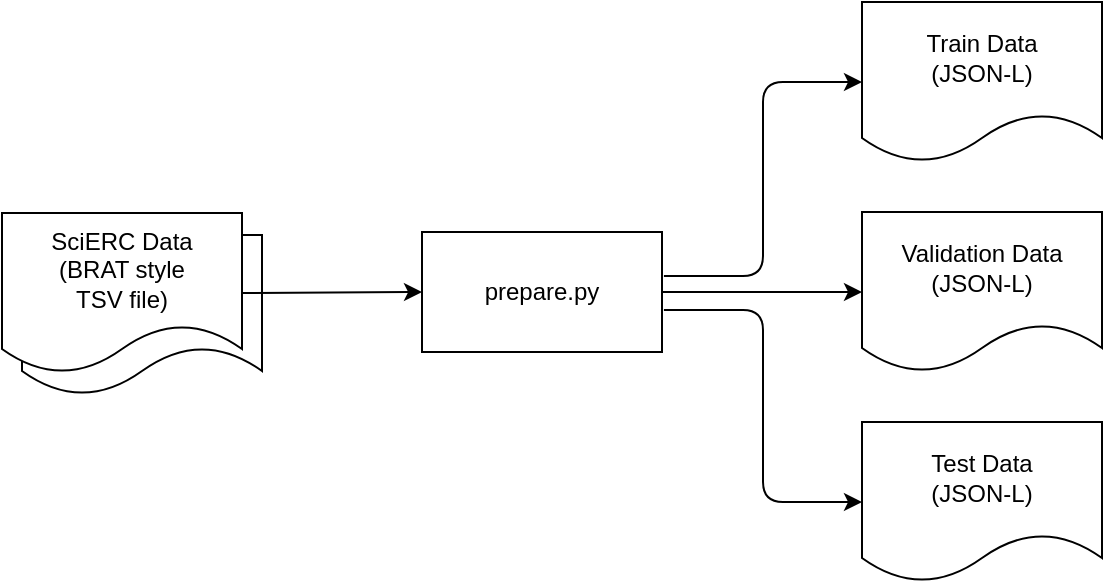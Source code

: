 <mxfile version="20.2.7" type="device"><diagram id="woejyDWcL7uJXzWuMRjW" name="Page-1"><mxGraphModel dx="865" dy="842" grid="1" gridSize="10" guides="1" tooltips="1" connect="1" arrows="1" fold="1" page="1" pageScale="1" pageWidth="850" pageHeight="1100" math="0" shadow="0"><root><mxCell id="0"/><mxCell id="1" parent="0"/><mxCell id="6NMUOcrm0IhlI5jXsOsR-2" value="prepare.py" style="rounded=0;whiteSpace=wrap;html=1;" vertex="1" parent="1"><mxGeometry x="290" y="165" width="120" height="60" as="geometry"/></mxCell><mxCell id="6NMUOcrm0IhlI5jXsOsR-5" value="" style="group" vertex="1" connectable="0" parent="1"><mxGeometry x="80" y="155.5" width="130" height="91" as="geometry"/></mxCell><mxCell id="6NMUOcrm0IhlI5jXsOsR-4" value="" style="shape=document;whiteSpace=wrap;html=1;boundedLbl=1;" vertex="1" parent="6NMUOcrm0IhlI5jXsOsR-5"><mxGeometry x="10" y="11" width="120" height="80" as="geometry"/></mxCell><mxCell id="6NMUOcrm0IhlI5jXsOsR-3" value="SciERC Data&lt;br&gt;(BRAT style&lt;br&gt;TSV file)" style="shape=document;whiteSpace=wrap;html=1;boundedLbl=1;" vertex="1" parent="6NMUOcrm0IhlI5jXsOsR-5"><mxGeometry width="120" height="80" as="geometry"/></mxCell><mxCell id="6NMUOcrm0IhlI5jXsOsR-9" value="" style="endArrow=classic;html=1;rounded=0;exitX=1;exitY=0.5;exitDx=0;exitDy=0;entryX=0;entryY=0.5;entryDx=0;entryDy=0;" edge="1" parent="1" source="6NMUOcrm0IhlI5jXsOsR-3" target="6NMUOcrm0IhlI5jXsOsR-2"><mxGeometry width="50" height="50" relative="1" as="geometry"><mxPoint x="210" y="168" as="sourcePoint"/><mxPoint x="290" y="178" as="targetPoint"/></mxGeometry></mxCell><mxCell id="6NMUOcrm0IhlI5jXsOsR-10" value="" style="edgeStyle=elbowEdgeStyle;elbow=horizontal;endArrow=classic;html=1;rounded=1;exitX=1.008;exitY=0.367;exitDx=0;exitDy=0;exitPerimeter=0;entryX=0;entryY=0.5;entryDx=0;entryDy=0;" edge="1" parent="1" source="6NMUOcrm0IhlI5jXsOsR-2" target="6NMUOcrm0IhlI5jXsOsR-6"><mxGeometry width="50" height="50" relative="1" as="geometry"><mxPoint x="400" y="450" as="sourcePoint"/><mxPoint x="450" y="400" as="targetPoint"/></mxGeometry></mxCell><mxCell id="6NMUOcrm0IhlI5jXsOsR-11" value="" style="group" vertex="1" connectable="0" parent="1"><mxGeometry x="510" y="50" width="120" height="290" as="geometry"/></mxCell><mxCell id="6NMUOcrm0IhlI5jXsOsR-6" value="Train Data&lt;br&gt;(JSON-L)" style="shape=document;whiteSpace=wrap;html=1;boundedLbl=1;" vertex="1" parent="6NMUOcrm0IhlI5jXsOsR-11"><mxGeometry width="120" height="80" as="geometry"/></mxCell><mxCell id="6NMUOcrm0IhlI5jXsOsR-7" value="&lt;span style=&quot;font-weight: normal;&quot;&gt;Validation Data&lt;br&gt;(JSON-L)&lt;/span&gt;" style="shape=document;whiteSpace=wrap;html=1;boundedLbl=1;fontStyle=1" vertex="1" parent="6NMUOcrm0IhlI5jXsOsR-11"><mxGeometry y="105" width="120" height="80" as="geometry"/></mxCell><mxCell id="6NMUOcrm0IhlI5jXsOsR-8" value="&lt;span style=&quot;font-weight: normal;&quot;&gt;Test Data&lt;br&gt;(JSON-L)&lt;/span&gt;" style="shape=document;whiteSpace=wrap;html=1;boundedLbl=1;fontStyle=1" vertex="1" parent="6NMUOcrm0IhlI5jXsOsR-11"><mxGeometry y="210" width="120" height="80" as="geometry"/></mxCell><mxCell id="6NMUOcrm0IhlI5jXsOsR-12" value="" style="endArrow=classic;html=1;rounded=0;exitX=1;exitY=0.5;exitDx=0;exitDy=0;entryX=0;entryY=0.5;entryDx=0;entryDy=0;" edge="1" parent="1" source="6NMUOcrm0IhlI5jXsOsR-2" target="6NMUOcrm0IhlI5jXsOsR-7"><mxGeometry width="50" height="50" relative="1" as="geometry"><mxPoint x="400" y="450" as="sourcePoint"/><mxPoint x="450" y="400" as="targetPoint"/></mxGeometry></mxCell><mxCell id="6NMUOcrm0IhlI5jXsOsR-13" value="" style="edgeStyle=elbowEdgeStyle;elbow=horizontal;endArrow=classic;html=1;rounded=1;exitX=1.008;exitY=0.65;exitDx=0;exitDy=0;entryX=0;entryY=0.5;entryDx=0;entryDy=0;exitPerimeter=0;" edge="1" parent="1" source="6NMUOcrm0IhlI5jXsOsR-2" target="6NMUOcrm0IhlI5jXsOsR-8"><mxGeometry width="50" height="50" relative="1" as="geometry"><mxPoint x="400" y="450" as="sourcePoint"/><mxPoint x="450" y="400" as="targetPoint"/></mxGeometry></mxCell></root></mxGraphModel></diagram></mxfile>